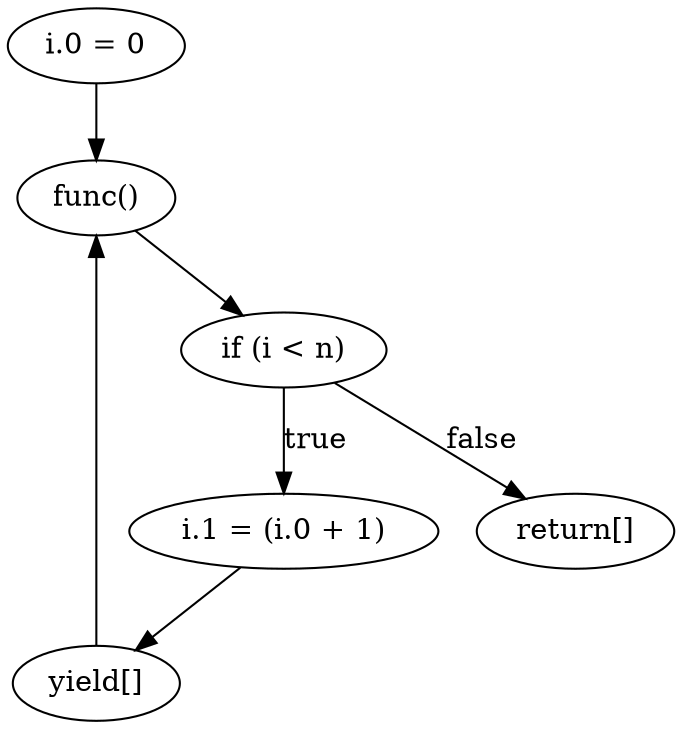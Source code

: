 digraph {
    0 [ label = "i.0 = 0" ]
    1 [ label = "if (i < n)" ]
    2 [ label = "i.1 = (i.0 + 1)" ]
    3 [ label = "yield[]" ]
    4 [ label = "return[]" ]
    5 [ label = "func()" ]
    3 -> 5 [ label = "" ]
    1 -> 2 [ label = "true" ]
    2 -> 3 [ label = "" ]
    5 -> 1 [ label = "" ]
    1 -> 4 [ label = "false" ]
    0 -> 5 [ label = "" ]
}
